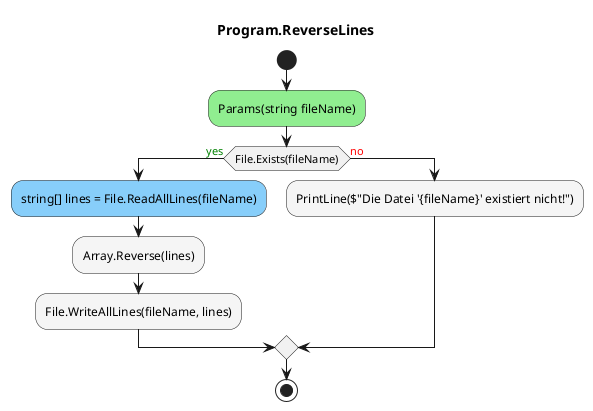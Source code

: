 @startuml Program.ReverseLines
title Program.ReverseLines
start
#LightGreen:Params(string fileName);
if (File.Exists(fileName)) then (<color:green>yes)
        #LightSkyBlue:string[] lines = File.ReadAllLines(fileName);
        #WhiteSmoke:Array.Reverse(lines);
        #WhiteSmoke:File.WriteAllLines(fileName, lines);
    else (<color:red>no)
            #WhiteSmoke:PrintLine($"Die Datei '{fileName}' existiert nicht!");
endif
stop
@enduml
